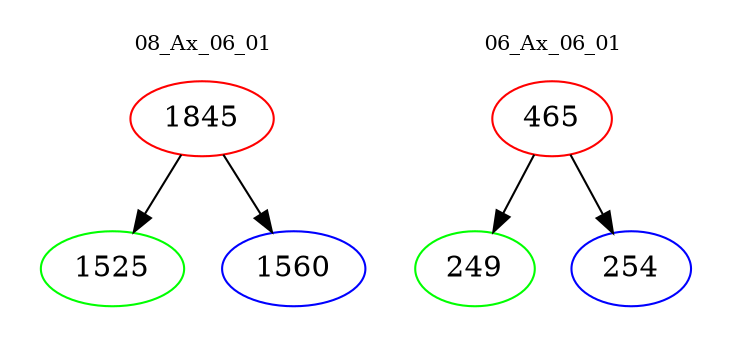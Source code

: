 digraph{
subgraph cluster_0 {
color = white
label = "08_Ax_06_01";
fontsize=10;
T0_1845 [label="1845", color="red"]
T0_1845 -> T0_1525 [color="black"]
T0_1525 [label="1525", color="green"]
T0_1845 -> T0_1560 [color="black"]
T0_1560 [label="1560", color="blue"]
}
subgraph cluster_1 {
color = white
label = "06_Ax_06_01";
fontsize=10;
T1_465 [label="465", color="red"]
T1_465 -> T1_249 [color="black"]
T1_249 [label="249", color="green"]
T1_465 -> T1_254 [color="black"]
T1_254 [label="254", color="blue"]
}
}
